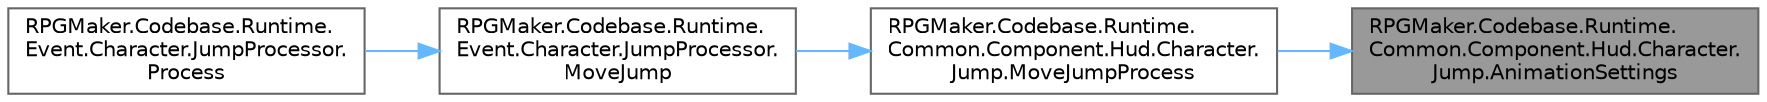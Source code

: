 digraph "RPGMaker.Codebase.Runtime.Common.Component.Hud.Character.Jump.AnimationSettings"
{
 // LATEX_PDF_SIZE
  bgcolor="transparent";
  edge [fontname=Helvetica,fontsize=10,labelfontname=Helvetica,labelfontsize=10];
  node [fontname=Helvetica,fontsize=10,shape=box,height=0.2,width=0.4];
  rankdir="RL";
  Node1 [id="Node000001",label="RPGMaker.Codebase.Runtime.\lCommon.Component.Hud.Character.\lJump.AnimationSettings",height=0.2,width=0.4,color="gray40", fillcolor="grey60", style="filled", fontcolor="black",tooltip="😁 アニメーション設定"];
  Node1 -> Node2 [id="edge1_Node000001_Node000002",dir="back",color="steelblue1",style="solid",tooltip=" "];
  Node2 [id="Node000002",label="RPGMaker.Codebase.Runtime.\lCommon.Component.Hud.Character.\lJump.MoveJumpProcess",height=0.2,width=0.4,color="grey40", fillcolor="white", style="filled",URL="$d4/d41/class_r_p_g_maker_1_1_codebase_1_1_runtime_1_1_common_1_1_component_1_1_hud_1_1_character_1_1_jump.html#a95672da4462bab6b25590242653aa80e",tooltip="😁 移動ジャンプ処理"];
  Node2 -> Node3 [id="edge2_Node000002_Node000003",dir="back",color="steelblue1",style="solid",tooltip=" "];
  Node3 [id="Node000003",label="RPGMaker.Codebase.Runtime.\lEvent.Character.JumpProcessor.\lMoveJump",height=0.2,width=0.4,color="grey40", fillcolor="white", style="filled",URL="$db/d5b/class_r_p_g_maker_1_1_codebase_1_1_runtime_1_1_event_1_1_character_1_1_jump_processor.html#ac226be1cad8d8fc959abe97e6333292f",tooltip=" "];
  Node3 -> Node4 [id="edge3_Node000003_Node000004",dir="back",color="steelblue1",style="solid",tooltip=" "];
  Node4 [id="Node000004",label="RPGMaker.Codebase.Runtime.\lEvent.Character.JumpProcessor.\lProcess",height=0.2,width=0.4,color="grey40", fillcolor="white", style="filled",URL="$db/d5b/class_r_p_g_maker_1_1_codebase_1_1_runtime_1_1_event_1_1_character_1_1_jump_processor.html#afc804ca9422661f0f4957a993741d279",tooltip=" "];
}
